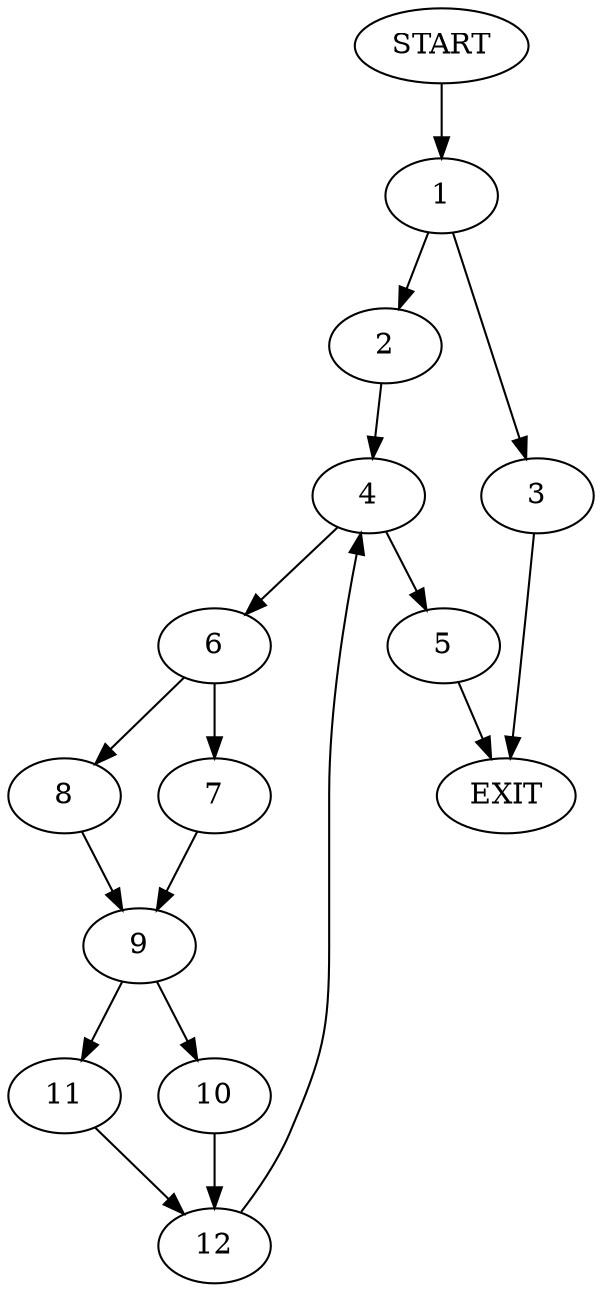 digraph {
0 [label="START"]
13 [label="EXIT"]
0 -> 1
1 -> 2
1 -> 3
3 -> 13
2 -> 4
4 -> 5
4 -> 6
6 -> 7
6 -> 8
5 -> 13
7 -> 9
8 -> 9
9 -> 10
9 -> 11
11 -> 12
10 -> 12
12 -> 4
}
